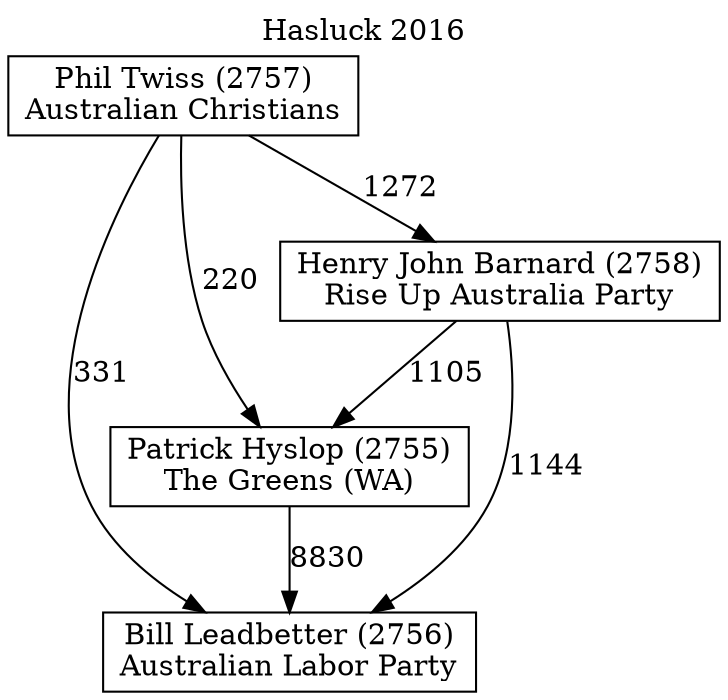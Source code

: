 // House preference flow
digraph "Bill Leadbetter (2756)_Hasluck_2016" {
	graph [label="Hasluck 2016" labelloc=t mclimit=10]
	node [shape=box]
	"Patrick Hyslop (2755)" [label="Patrick Hyslop (2755)
The Greens (WA)"]
	"Bill Leadbetter (2756)" [label="Bill Leadbetter (2756)
Australian Labor Party"]
	"Phil Twiss (2757)" [label="Phil Twiss (2757)
Australian Christians"]
	"Henry John Barnard (2758)" [label="Henry John Barnard (2758)
Rise Up Australia Party"]
	"Phil Twiss (2757)" -> "Patrick Hyslop (2755)" [label=220]
	"Patrick Hyslop (2755)" -> "Bill Leadbetter (2756)" [label=8830]
	"Phil Twiss (2757)" -> "Henry John Barnard (2758)" [label=1272]
	"Henry John Barnard (2758)" -> "Patrick Hyslop (2755)" [label=1105]
	"Phil Twiss (2757)" -> "Bill Leadbetter (2756)" [label=331]
	"Henry John Barnard (2758)" -> "Bill Leadbetter (2756)" [label=1144]
}
